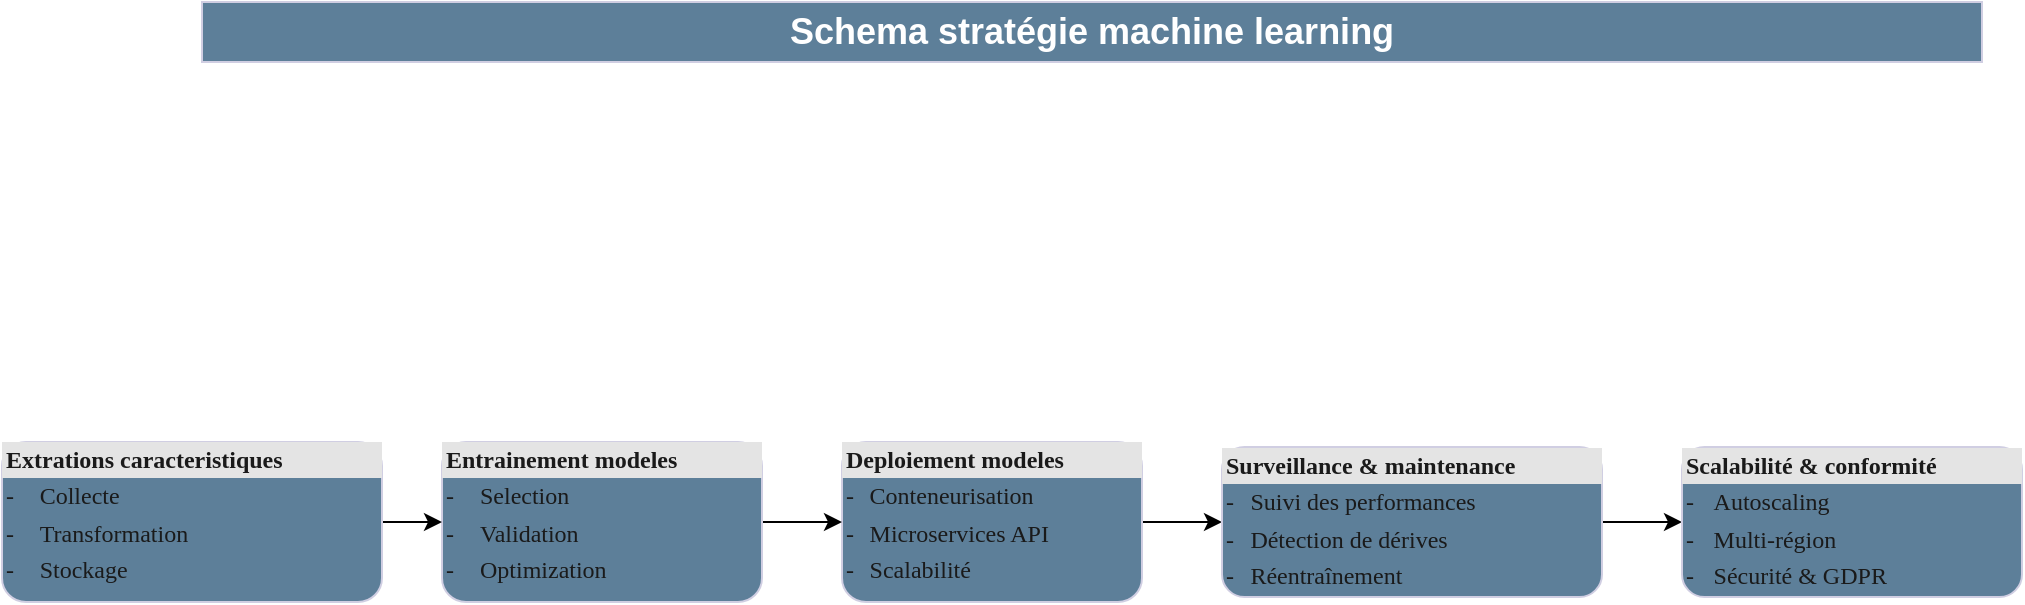 <mxfile version="24.7.17">
  <diagram name="Page-1" id="2ca16b54-16f6-2749-3443-fa8db7711227">
    <mxGraphModel dx="1036" dy="606" grid="1" gridSize="10" guides="1" tooltips="1" connect="1" arrows="1" fold="1" page="1" pageScale="1" pageWidth="1100" pageHeight="850" background="none" math="0" shadow="0">
      <root>
        <mxCell id="0" />
        <mxCell id="1" parent="0" />
        <mxCell id="iZUvOMByy25hBOV0dMiL-5" value="&lt;b&gt;&lt;font style=&quot;font-size: 18px;&quot; color=&quot;#ffffff&quot;&gt;Schema stratégie machine learning&lt;/font&gt;&lt;/b&gt;" style="whiteSpace=wrap;html=1;strokeColor=#D0CEE2;fontColor=#1A1A1A;fillColor=#5D7F99;" parent="1" vertex="1">
          <mxGeometry x="120" y="30" width="890" height="30" as="geometry" />
        </mxCell>
        <mxCell id="13zf0wfXMQEGLe_TFJQq-3" value="" style="edgeStyle=orthogonalEdgeStyle;rounded=0;orthogonalLoop=1;jettySize=auto;html=1;" edge="1" parent="1" source="iZUvOMByy25hBOV0dMiL-10" target="iZUvOMByy25hBOV0dMiL-14">
          <mxGeometry relative="1" as="geometry" />
        </mxCell>
        <mxCell id="iZUvOMByy25hBOV0dMiL-10" value="&lt;div style=&quot;box-sizing:border-box;width:100%;background:#e4e4e4;padding:2px;&quot;&gt;&lt;b&gt;Deploiement modeles&lt;/b&gt;&lt;/div&gt;&lt;table style=&quot;width:100%;font-size:1em;&quot; cellpadding=&quot;2&quot; cellspacing=&quot;0&quot;&gt;&lt;tbody&gt;&lt;tr&gt;&lt;td&gt;-&lt;/td&gt;&lt;td&gt;Conteneurisation&lt;br&gt;&lt;/td&gt;&lt;/tr&gt;&lt;tr&gt;&lt;td&gt;-&lt;/td&gt;&lt;td&gt;Microservices API&lt;/td&gt;&lt;/tr&gt;&lt;tr&gt;&lt;td&gt;-&lt;/td&gt;&lt;td&gt;Scalabilité&lt;/td&gt;&lt;/tr&gt;&lt;/tbody&gt;&lt;/table&gt;" style="verticalAlign=top;align=left;overflow=fill;html=1;rounded=1;shadow=0;comic=0;labelBackgroundColor=none;strokeWidth=1;fontFamily=Verdana;fontSize=12;fillColor=#5D7F99;strokeColor=#D0CEE2;fontColor=#1A1A1A;" parent="1" vertex="1">
          <mxGeometry x="440" y="250" width="150" height="80" as="geometry" />
        </mxCell>
        <mxCell id="13zf0wfXMQEGLe_TFJQq-2" value="" style="edgeStyle=orthogonalEdgeStyle;rounded=0;orthogonalLoop=1;jettySize=auto;html=1;" edge="1" parent="1" source="iZUvOMByy25hBOV0dMiL-12" target="iZUvOMByy25hBOV0dMiL-10">
          <mxGeometry relative="1" as="geometry" />
        </mxCell>
        <mxCell id="iZUvOMByy25hBOV0dMiL-12" value="&lt;div style=&quot;box-sizing:border-box;width:100%;background:#e4e4e4;padding:2px;&quot;&gt;&lt;b&gt;Entrainement modeles&lt;/b&gt;&lt;/div&gt;&lt;table style=&quot;width:100%;font-size:1em;&quot; cellpadding=&quot;2&quot; cellspacing=&quot;0&quot;&gt;&lt;tbody&gt;&lt;tr&gt;&lt;td&gt;-&lt;/td&gt;&lt;td&gt;Selection&lt;br&gt;&lt;/td&gt;&lt;/tr&gt;&lt;tr&gt;&lt;td&gt;-&lt;/td&gt;&lt;td&gt;Validation&lt;/td&gt;&lt;/tr&gt;&lt;tr&gt;&lt;td&gt;-&lt;/td&gt;&lt;td&gt;Optimization&lt;/td&gt;&lt;/tr&gt;&lt;/tbody&gt;&lt;/table&gt;" style="verticalAlign=top;align=left;overflow=fill;html=1;rounded=1;shadow=0;comic=0;labelBackgroundColor=none;strokeWidth=1;fontFamily=Verdana;fontSize=12;fillColor=#5D7F99;strokeColor=#D0CEE2;fontColor=#1A1A1A;" parent="1" vertex="1">
          <mxGeometry x="240" y="250" width="160" height="80" as="geometry" />
        </mxCell>
        <mxCell id="13zf0wfXMQEGLe_TFJQq-4" value="" style="edgeStyle=orthogonalEdgeStyle;rounded=0;orthogonalLoop=1;jettySize=auto;html=1;" edge="1" parent="1" source="iZUvOMByy25hBOV0dMiL-14" target="iZUvOMByy25hBOV0dMiL-16">
          <mxGeometry relative="1" as="geometry" />
        </mxCell>
        <mxCell id="iZUvOMByy25hBOV0dMiL-14" value="&lt;div style=&quot;box-sizing:border-box;width:100%;background:#e4e4e4;padding:2px;&quot;&gt;&lt;b style=&quot;background-color: initial;&quot;&gt;Surveillance &amp;amp; maintenance&lt;/b&gt;&lt;/div&gt;&lt;table style=&quot;width:100%;font-size:1em;&quot; cellpadding=&quot;2&quot; cellspacing=&quot;0&quot;&gt;&lt;tbody&gt;&lt;tr&gt;&lt;td&gt;-&lt;/td&gt;&lt;td&gt;Suivi des performances&lt;br&gt;&lt;/td&gt;&lt;/tr&gt;&lt;tr&gt;&lt;td&gt;-&lt;/td&gt;&lt;td&gt;Détection de dérives&lt;/td&gt;&lt;/tr&gt;&lt;tr&gt;&lt;td&gt;-&lt;/td&gt;&lt;td&gt;Réentraînement&lt;/td&gt;&lt;/tr&gt;&lt;/tbody&gt;&lt;/table&gt;" style="verticalAlign=top;align=left;overflow=fill;html=1;rounded=1;shadow=0;comic=0;labelBackgroundColor=none;strokeWidth=1;fontFamily=Verdana;fontSize=12;fillColor=#5D7F99;strokeColor=#D0CEE2;fontColor=#1A1A1A;" parent="1" vertex="1">
          <mxGeometry x="630" y="252.5" width="190" height="75" as="geometry" />
        </mxCell>
        <mxCell id="iZUvOMByy25hBOV0dMiL-16" value="&lt;div style=&quot;box-sizing:border-box;width:100%;background:#e4e4e4;padding:2px;&quot;&gt;&lt;b&gt;Scalabilité &amp;amp; conformité&lt;/b&gt;&lt;/div&gt;&lt;table style=&quot;width:100%;font-size:1em;&quot; cellpadding=&quot;2&quot; cellspacing=&quot;0&quot;&gt;&lt;tbody&gt;&lt;tr&gt;&lt;td&gt;-&lt;/td&gt;&lt;td&gt;Autoscaling&lt;/td&gt;&lt;/tr&gt;&lt;tr&gt;&lt;td&gt;-&lt;/td&gt;&lt;td&gt;Multi-région&lt;/td&gt;&lt;/tr&gt;&lt;tr&gt;&lt;td&gt;-&lt;/td&gt;&lt;td&gt;Sécurité &amp;amp; GDPR&lt;/td&gt;&lt;/tr&gt;&lt;/tbody&gt;&lt;/table&gt;" style="verticalAlign=top;align=left;overflow=fill;html=1;rounded=1;shadow=0;comic=0;labelBackgroundColor=none;strokeWidth=1;fontFamily=Verdana;fontSize=12;fillColor=#5D7F99;strokeColor=#D0CEE2;fontColor=#1A1A1A;" parent="1" vertex="1">
          <mxGeometry x="860" y="252.5" width="170" height="75" as="geometry" />
        </mxCell>
        <mxCell id="13zf0wfXMQEGLe_TFJQq-1" value="" style="edgeStyle=orthogonalEdgeStyle;rounded=0;orthogonalLoop=1;jettySize=auto;html=1;" edge="1" parent="1" source="iZUvOMByy25hBOV0dMiL-18" target="iZUvOMByy25hBOV0dMiL-12">
          <mxGeometry relative="1" as="geometry" />
        </mxCell>
        <mxCell id="iZUvOMByy25hBOV0dMiL-18" value="&lt;div style=&quot;box-sizing:border-box;width:100%;background:#e4e4e4;padding:2px;&quot;&gt;&lt;b&gt;Extrations caracteristiques&lt;/b&gt;&lt;/div&gt;&lt;table style=&quot;width:100%;font-size:1em;&quot; cellpadding=&quot;2&quot; cellspacing=&quot;0&quot;&gt;&lt;tbody&gt;&lt;tr&gt;&lt;td&gt;-&lt;/td&gt;&lt;td&gt;Collecte&lt;/td&gt;&lt;td&gt;&lt;br&gt;&lt;/td&gt;&lt;/tr&gt;&lt;tr&gt;&lt;td&gt;-&lt;/td&gt;&lt;td&gt;Transformation&lt;/td&gt;&lt;td&gt;&lt;br&gt;&lt;/td&gt;&lt;/tr&gt;&lt;tr&gt;&lt;td&gt;-&lt;/td&gt;&lt;td&gt;Stockage&lt;/td&gt;&lt;td&gt;&lt;br&gt;&lt;/td&gt;&lt;/tr&gt;&lt;/tbody&gt;&lt;/table&gt;" style="verticalAlign=top;align=left;overflow=fill;html=1;rounded=1;shadow=0;comic=0;labelBackgroundColor=none;strokeWidth=1;fontFamily=Verdana;fontSize=12;fillColor=#5D7F99;strokeColor=#D0CEE2;fontColor=#1A1A1A;" parent="1" vertex="1">
          <mxGeometry x="20" y="250" width="190" height="80" as="geometry" />
        </mxCell>
      </root>
    </mxGraphModel>
  </diagram>
</mxfile>
